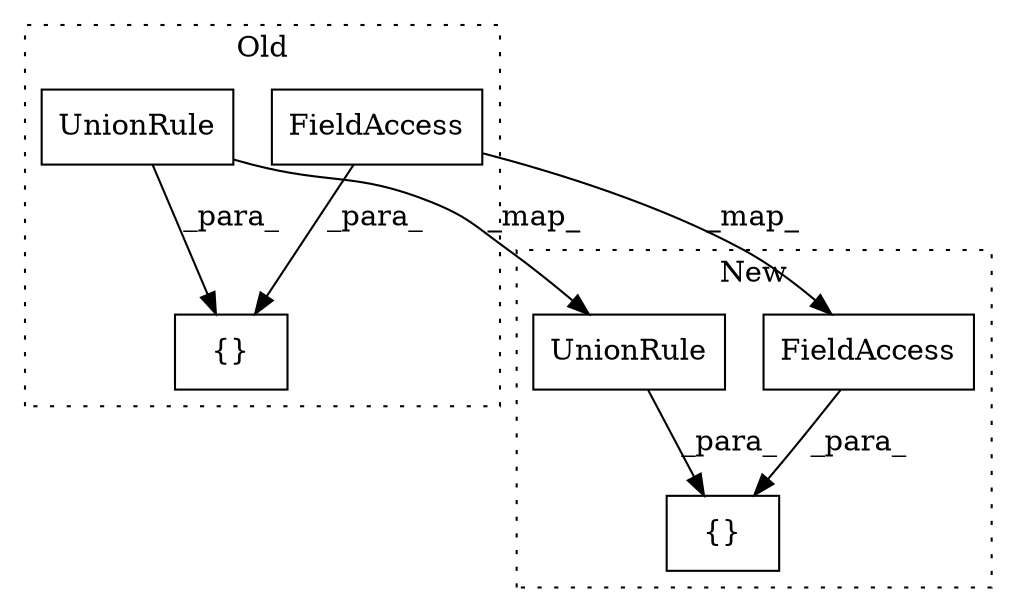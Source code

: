 digraph G {
subgraph cluster0 {
1 [label="UnionRule" a="32" s="3265,3304" l="10,1" shape="box"];
3 [label="{}" a="4" s="3236,3305" l="1,1" shape="box"];
5 [label="FieldAccess" a="22" s="3237" l="4" shape="box"];
label = "Old";
style="dotted";
}
subgraph cluster1 {
2 [label="UnionRule" a="32" s="3577,3616" l="10,1" shape="box"];
4 [label="{}" a="4" s="3548,3712" l="1,1" shape="box"];
6 [label="FieldAccess" a="22" s="3549" l="4" shape="box"];
label = "New";
style="dotted";
}
1 -> 2 [label="_map_"];
1 -> 3 [label="_para_"];
2 -> 4 [label="_para_"];
5 -> 3 [label="_para_"];
5 -> 6 [label="_map_"];
6 -> 4 [label="_para_"];
}